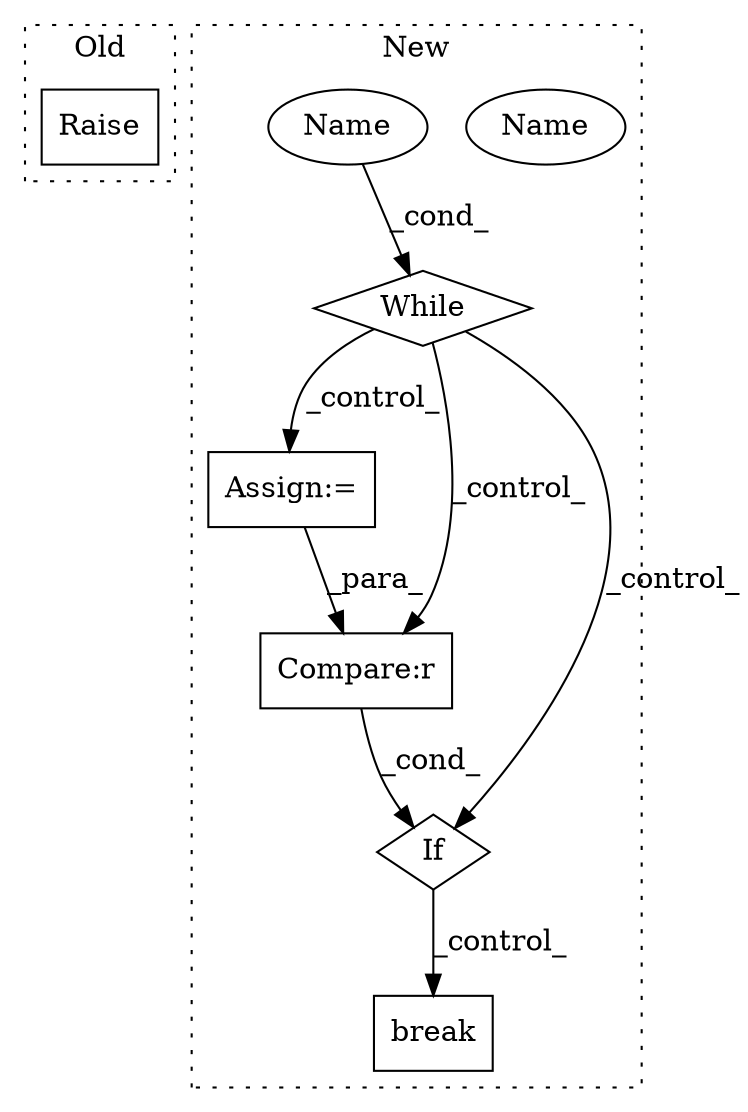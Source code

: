 digraph G {
subgraph cluster0 {
1 [label="Raise" a="91" s="1491" l="6" shape="box"];
label = "Old";
style="dotted";
}
subgraph cluster1 {
2 [label="While" a="52" s="2404,2414" l="6,14" shape="diamond"];
3 [label="Assign:=" a="68" s="2433" l="3" shape="box"];
4 [label="Name" a="87" s="2410" l="4" shape="ellipse"];
5 [label="If" a="96" s="2796" l="3" shape="diamond"];
6 [label="Compare:r" a="40" s="2799" l="15" shape="box"];
7 [label="break" a="94" s="2920" l="5" shape="box"];
8 [label="Name" a="87" s="2410" l="4" shape="ellipse"];
label = "New";
style="dotted";
}
2 -> 3 [label="_control_"];
2 -> 6 [label="_control_"];
2 -> 5 [label="_control_"];
3 -> 6 [label="_para_"];
5 -> 7 [label="_control_"];
6 -> 5 [label="_cond_"];
8 -> 2 [label="_cond_"];
}